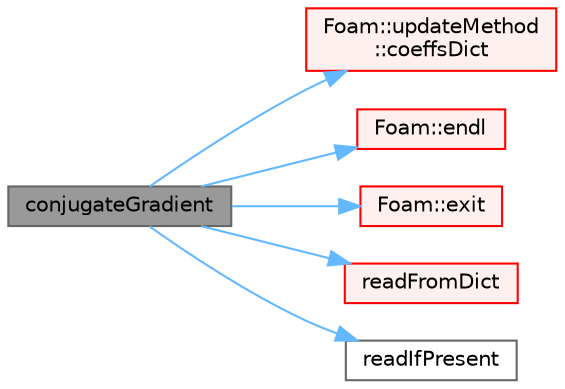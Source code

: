 digraph "conjugateGradient"
{
 // LATEX_PDF_SIZE
  bgcolor="transparent";
  edge [fontname=Helvetica,fontsize=10,labelfontname=Helvetica,labelfontsize=10];
  node [fontname=Helvetica,fontsize=10,shape=box,height=0.2,width=0.4];
  rankdir="LR";
  Node1 [id="Node000001",label="conjugateGradient",height=0.2,width=0.4,color="gray40", fillcolor="grey60", style="filled", fontcolor="black",tooltip=" "];
  Node1 -> Node2 [id="edge1_Node000001_Node000002",color="steelblue1",style="solid",tooltip=" "];
  Node2 [id="Node000002",label="Foam::updateMethod\l::coeffsDict",height=0.2,width=0.4,color="red", fillcolor="#FFF0F0", style="filled",URL="$classFoam_1_1updateMethod.html#a3a0f13e24c4ff1ceb37b9c9193f69e1c",tooltip=" "];
  Node1 -> Node4 [id="edge2_Node000001_Node000004",color="steelblue1",style="solid",tooltip=" "];
  Node4 [id="Node000004",label="Foam::endl",height=0.2,width=0.4,color="red", fillcolor="#FFF0F0", style="filled",URL="$namespaceFoam.html#a7d5eca45a323264dc5fe811500ebda47",tooltip=" "];
  Node1 -> Node8 [id="edge3_Node000001_Node000008",color="steelblue1",style="solid",tooltip=" "];
  Node8 [id="Node000008",label="Foam::exit",height=0.2,width=0.4,color="red", fillcolor="#FFF0F0", style="filled",URL="$namespaceFoam.html#ae0529b088aefc9f83b89dce5c31fda64",tooltip=" "];
  Node1 -> Node13 [id="edge4_Node000001_Node000013",color="steelblue1",style="solid",tooltip=" "];
  Node13 [id="Node000013",label="readFromDict",height=0.2,width=0.4,color="red", fillcolor="#FFF0F0", style="filled",URL="$classFoam_1_1conjugateGradient.html#a2d794201a954ec6260eaee480c92e5be",tooltip=" "];
  Node1 -> Node18 [id="edge5_Node000001_Node000018",color="steelblue1",style="solid",tooltip=" "];
  Node18 [id="Node000018",label="readIfPresent",height=0.2,width=0.4,color="grey40", fillcolor="white", style="filled",URL="$checkPatchTopology_8H.html#a0961455b87a80dc50e649f41bc3bb037",tooltip=" "];
}
